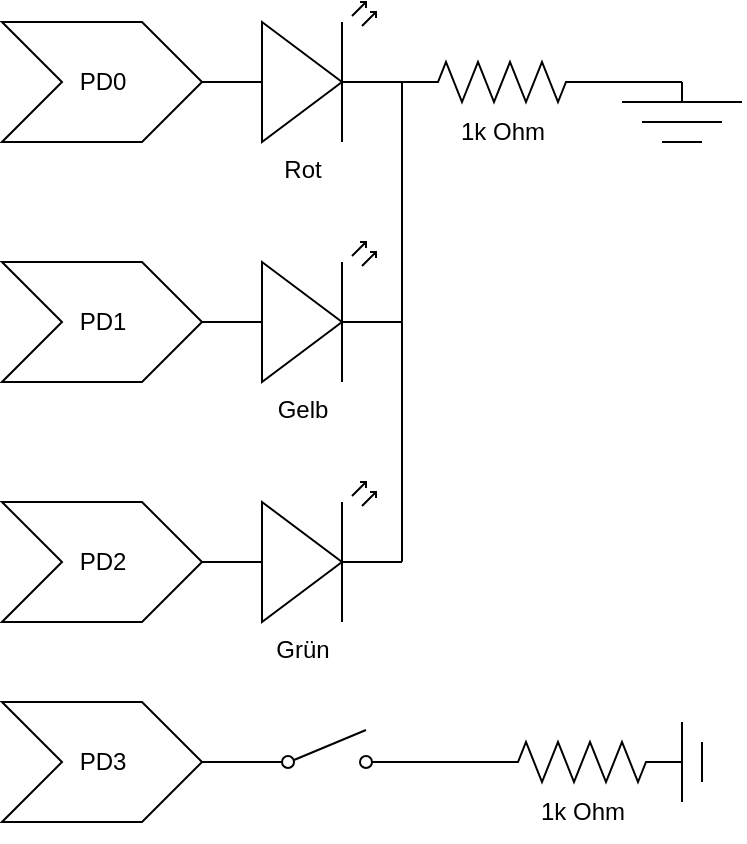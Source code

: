 <mxfile version="21.2.1" type="device">
  <diagram name="Seite-1" id="uwKH7TfTGtGMgmn09rfR">
    <mxGraphModel dx="1185" dy="632" grid="1" gridSize="10" guides="1" tooltips="1" connect="1" arrows="1" fold="1" page="1" pageScale="1" pageWidth="827" pageHeight="1169" math="0" shadow="0">
      <root>
        <mxCell id="0" />
        <mxCell id="1" parent="0" />
        <mxCell id="ToB0GXYr0mnQz_AOkDIm-2" value="PD0" style="html=1;shadow=0;dashed=0;align=center;verticalAlign=middle;shape=mxgraph.arrows2.arrow;dy=0;dx=30;notch=30;" parent="1" vertex="1">
          <mxGeometry x="360" y="450" width="100" height="60" as="geometry" />
        </mxCell>
        <mxCell id="ToB0GXYr0mnQz_AOkDIm-3" value="&lt;div&gt;PD2&lt;/div&gt;" style="html=1;shadow=0;dashed=0;align=center;verticalAlign=middle;shape=mxgraph.arrows2.arrow;dy=0;dx=30;notch=30;" parent="1" vertex="1">
          <mxGeometry x="360" y="690" width="100" height="60" as="geometry" />
        </mxCell>
        <mxCell id="ToB0GXYr0mnQz_AOkDIm-4" value="&lt;div&gt;PD1&lt;/div&gt;" style="html=1;shadow=0;dashed=0;align=center;verticalAlign=middle;shape=mxgraph.arrows2.arrow;dy=0;dx=30;notch=30;" parent="1" vertex="1">
          <mxGeometry x="360" y="570" width="100" height="60" as="geometry" />
        </mxCell>
        <mxCell id="ToB0GXYr0mnQz_AOkDIm-5" value="Rot" style="verticalLabelPosition=bottom;shadow=0;dashed=0;align=center;html=1;verticalAlign=top;shape=mxgraph.electrical.opto_electronics.led_2;pointerEvents=1;" parent="1" vertex="1">
          <mxGeometry x="460" y="440" width="100" height="70" as="geometry" />
        </mxCell>
        <mxCell id="ToB0GXYr0mnQz_AOkDIm-6" value="Gelb" style="verticalLabelPosition=bottom;shadow=0;dashed=0;align=center;html=1;verticalAlign=top;shape=mxgraph.electrical.opto_electronics.led_2;pointerEvents=1;" parent="1" vertex="1">
          <mxGeometry x="460" y="560" width="100" height="70" as="geometry" />
        </mxCell>
        <mxCell id="ToB0GXYr0mnQz_AOkDIm-7" value="Grün" style="verticalLabelPosition=bottom;shadow=0;dashed=0;align=center;html=1;verticalAlign=top;shape=mxgraph.electrical.opto_electronics.led_2;pointerEvents=1;" parent="1" vertex="1">
          <mxGeometry x="460" y="680" width="100" height="70" as="geometry" />
        </mxCell>
        <mxCell id="ToB0GXYr0mnQz_AOkDIm-8" value="" style="pointerEvents=1;verticalLabelPosition=bottom;shadow=0;dashed=0;align=center;html=1;verticalAlign=top;shape=mxgraph.electrical.resistors.resistor_2;" parent="1" vertex="1">
          <mxGeometry x="560" y="470" width="100" height="20" as="geometry" />
        </mxCell>
        <mxCell id="ToB0GXYr0mnQz_AOkDIm-9" value="" style="endArrow=none;html=1;rounded=0;exitX=1;exitY=0.57;exitDx=0;exitDy=0;exitPerimeter=0;entryX=1;entryY=0.57;entryDx=0;entryDy=0;entryPerimeter=0;" parent="1" source="ToB0GXYr0mnQz_AOkDIm-6" target="ToB0GXYr0mnQz_AOkDIm-5" edge="1">
          <mxGeometry width="50" height="50" relative="1" as="geometry">
            <mxPoint x="530" y="600" as="sourcePoint" />
            <mxPoint x="580" y="550" as="targetPoint" />
          </mxGeometry>
        </mxCell>
        <mxCell id="ToB0GXYr0mnQz_AOkDIm-11" value="" style="endArrow=none;html=1;rounded=0;exitX=1;exitY=0.57;exitDx=0;exitDy=0;exitPerimeter=0;entryX=1;entryY=0.57;entryDx=0;entryDy=0;entryPerimeter=0;" parent="1" source="ToB0GXYr0mnQz_AOkDIm-6" target="ToB0GXYr0mnQz_AOkDIm-7" edge="1">
          <mxGeometry width="50" height="50" relative="1" as="geometry">
            <mxPoint x="530" y="600" as="sourcePoint" />
            <mxPoint x="580" y="550" as="targetPoint" />
          </mxGeometry>
        </mxCell>
        <mxCell id="ToB0GXYr0mnQz_AOkDIm-13" value="" style="endArrow=none;html=1;rounded=0;exitX=1;exitY=0.5;exitDx=0;exitDy=0;exitPerimeter=0;" parent="1" source="ToB0GXYr0mnQz_AOkDIm-8" edge="1">
          <mxGeometry width="50" height="50" relative="1" as="geometry">
            <mxPoint x="530" y="600" as="sourcePoint" />
            <mxPoint x="700" y="480" as="targetPoint" />
          </mxGeometry>
        </mxCell>
        <mxCell id="ToB0GXYr0mnQz_AOkDIm-14" value="" style="endArrow=none;html=1;rounded=0;" parent="1" edge="1">
          <mxGeometry width="50" height="50" relative="1" as="geometry">
            <mxPoint x="670" y="490" as="sourcePoint" />
            <mxPoint x="730" y="490" as="targetPoint" />
          </mxGeometry>
        </mxCell>
        <mxCell id="ToB0GXYr0mnQz_AOkDIm-15" value="" style="endArrow=none;html=1;rounded=0;" parent="1" edge="1">
          <mxGeometry width="50" height="50" relative="1" as="geometry">
            <mxPoint x="720" y="500" as="sourcePoint" />
            <mxPoint x="680" y="500" as="targetPoint" />
          </mxGeometry>
        </mxCell>
        <mxCell id="ToB0GXYr0mnQz_AOkDIm-16" value="" style="endArrow=none;html=1;rounded=0;" parent="1" edge="1">
          <mxGeometry width="50" height="50" relative="1" as="geometry">
            <mxPoint x="690" y="510" as="sourcePoint" />
            <mxPoint x="690" y="510" as="targetPoint" />
          </mxGeometry>
        </mxCell>
        <mxCell id="ToB0GXYr0mnQz_AOkDIm-17" value="" style="endArrow=none;html=1;rounded=0;" parent="1" edge="1">
          <mxGeometry width="50" height="50" relative="1" as="geometry">
            <mxPoint x="710" y="510" as="sourcePoint" />
            <mxPoint x="690" y="510" as="targetPoint" />
          </mxGeometry>
        </mxCell>
        <mxCell id="ToB0GXYr0mnQz_AOkDIm-19" value="" style="endArrow=none;html=1;rounded=0;" parent="1" edge="1">
          <mxGeometry width="50" height="50" relative="1" as="geometry">
            <mxPoint x="700" y="490" as="sourcePoint" />
            <mxPoint x="700" y="480" as="targetPoint" />
          </mxGeometry>
        </mxCell>
        <mxCell id="pJxe9D57Ac_NJBrGgh3g-1" value="1k Ohm" style="text;html=1;align=center;verticalAlign=middle;resizable=0;points=[];autosize=1;strokeColor=none;fillColor=none;" parent="1" vertex="1">
          <mxGeometry x="575" y="490" width="70" height="30" as="geometry" />
        </mxCell>
        <mxCell id="5CUFd5Q66-xWhv6xV7B1-1" value="" style="html=1;shape=mxgraph.electrical.electro-mechanical.singleSwitch;aspect=fixed;elSwitchState=off;" vertex="1" parent="1">
          <mxGeometry x="485" y="804" width="75" height="20" as="geometry" />
        </mxCell>
        <mxCell id="5CUFd5Q66-xWhv6xV7B1-4" value="" style="endArrow=none;html=1;rounded=0;entryX=0;entryY=0.8;entryDx=0;entryDy=0;exitX=1;exitY=0.5;exitDx=0;exitDy=0;exitPerimeter=0;" edge="1" parent="1" source="5CUFd5Q66-xWhv6xV7B1-5" target="5CUFd5Q66-xWhv6xV7B1-1">
          <mxGeometry width="50" height="50" relative="1" as="geometry">
            <mxPoint x="420" y="866" as="sourcePoint" />
            <mxPoint x="740" y="630" as="targetPoint" />
          </mxGeometry>
        </mxCell>
        <mxCell id="5CUFd5Q66-xWhv6xV7B1-5" value="&lt;div&gt;PD3&lt;/div&gt;" style="html=1;shadow=0;dashed=0;align=center;verticalAlign=middle;shape=mxgraph.arrows2.arrow;dy=0;dx=30;notch=30;" vertex="1" parent="1">
          <mxGeometry x="360" y="790" width="100" height="60" as="geometry" />
        </mxCell>
        <mxCell id="5CUFd5Q66-xWhv6xV7B1-6" value="" style="endArrow=none;html=1;rounded=0;exitX=1;exitY=0.8;exitDx=0;exitDy=0;" edge="1" parent="1" source="5CUFd5Q66-xWhv6xV7B1-1">
          <mxGeometry width="50" height="50" relative="1" as="geometry">
            <mxPoint x="570" y="680" as="sourcePoint" />
            <mxPoint x="600" y="820" as="targetPoint" />
          </mxGeometry>
        </mxCell>
        <mxCell id="5CUFd5Q66-xWhv6xV7B1-7" value="" style="pointerEvents=1;verticalLabelPosition=bottom;shadow=0;dashed=0;align=center;html=1;verticalAlign=top;shape=mxgraph.electrical.resistors.resistor_2;" vertex="1" parent="1">
          <mxGeometry x="600" y="810" width="100" height="20" as="geometry" />
        </mxCell>
        <mxCell id="5CUFd5Q66-xWhv6xV7B1-8" value="1k Ohm" style="text;html=1;align=center;verticalAlign=middle;resizable=0;points=[];autosize=1;strokeColor=none;fillColor=none;" vertex="1" parent="1">
          <mxGeometry x="615" y="830" width="70" height="30" as="geometry" />
        </mxCell>
        <mxCell id="5CUFd5Q66-xWhv6xV7B1-10" value="" style="endArrow=none;html=1;rounded=0;" edge="1" parent="1">
          <mxGeometry width="50" height="50" relative="1" as="geometry">
            <mxPoint x="700" y="840" as="sourcePoint" />
            <mxPoint x="700" y="800" as="targetPoint" />
          </mxGeometry>
        </mxCell>
        <mxCell id="5CUFd5Q66-xWhv6xV7B1-11" value="" style="endArrow=none;html=1;rounded=0;" edge="1" parent="1">
          <mxGeometry width="50" height="50" relative="1" as="geometry">
            <mxPoint x="710" y="830" as="sourcePoint" />
            <mxPoint x="710" y="810" as="targetPoint" />
          </mxGeometry>
        </mxCell>
      </root>
    </mxGraphModel>
  </diagram>
</mxfile>
